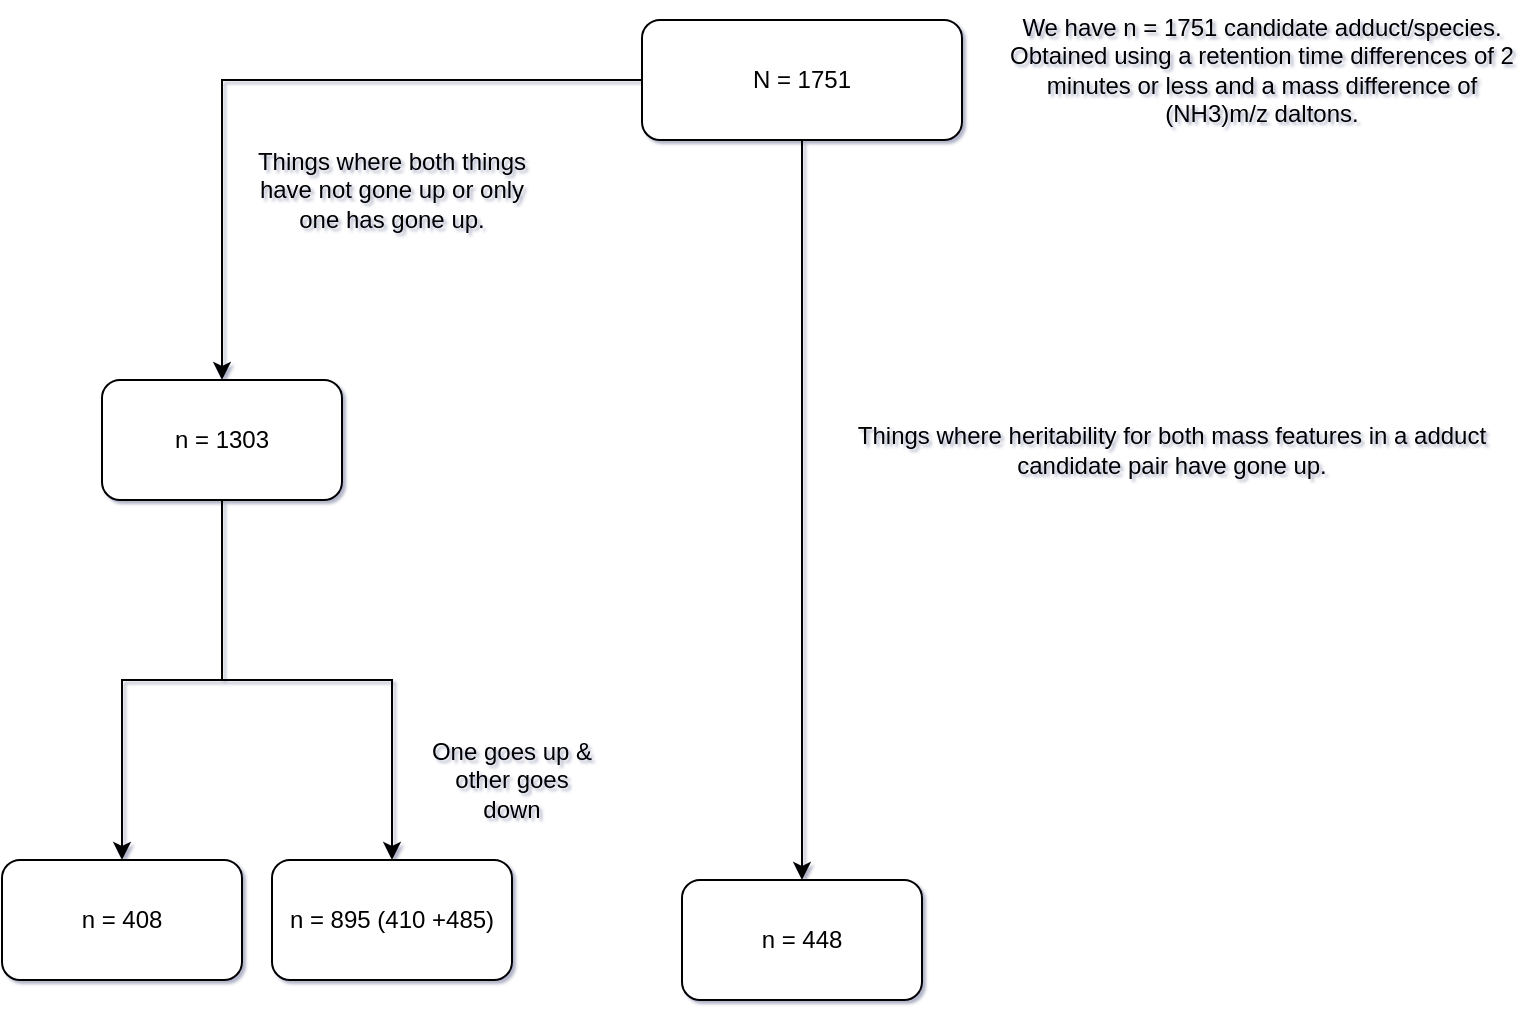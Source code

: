 <mxfile version="21.7.2" type="gitlab">
  <diagram name="Page-1" id="zJhxCGBS8uIceYkO7BP5">
    <mxGraphModel dx="1434" dy="790" grid="0" gridSize="10" guides="1" tooltips="1" connect="1" arrows="1" fold="1" page="1" pageScale="1" pageWidth="850" pageHeight="1100" background="#ffffff" math="0" shadow="1">
      <root>
        <mxCell id="0" />
        <mxCell id="1" parent="0" />
        <mxCell id="gorPxbY95Fz5t8Rw8rJE-64" value="" style="edgeStyle=orthogonalEdgeStyle;rounded=0;orthogonalLoop=1;jettySize=auto;html=1;" edge="1" parent="1" source="gorPxbY95Fz5t8Rw8rJE-61" target="gorPxbY95Fz5t8Rw8rJE-63">
          <mxGeometry relative="1" as="geometry" />
        </mxCell>
        <mxCell id="gorPxbY95Fz5t8Rw8rJE-66" value="" style="edgeStyle=orthogonalEdgeStyle;rounded=0;orthogonalLoop=1;jettySize=auto;html=1;" edge="1" parent="1" source="gorPxbY95Fz5t8Rw8rJE-61" target="gorPxbY95Fz5t8Rw8rJE-65">
          <mxGeometry relative="1" as="geometry" />
        </mxCell>
        <mxCell id="gorPxbY95Fz5t8Rw8rJE-61" value="N = 1751" style="rounded=1;whiteSpace=wrap;html=1;" vertex="1" parent="1">
          <mxGeometry x="330" y="20" width="160" height="60" as="geometry" />
        </mxCell>
        <mxCell id="gorPxbY95Fz5t8Rw8rJE-62" value="We have n = 1751 candidate adduct/species. Obtained using a retention time differences of 2 minutes or less and a mass difference of (NH3)m/z daltons." style="text;html=1;strokeColor=none;fillColor=none;align=center;verticalAlign=middle;whiteSpace=wrap;rounded=0;" vertex="1" parent="1">
          <mxGeometry x="510" y="10" width="260" height="70" as="geometry" />
        </mxCell>
        <mxCell id="gorPxbY95Fz5t8Rw8rJE-63" value="n = 448" style="whiteSpace=wrap;html=1;rounded=1;" vertex="1" parent="1">
          <mxGeometry x="350" y="450" width="120" height="60" as="geometry" />
        </mxCell>
        <mxCell id="gorPxbY95Fz5t8Rw8rJE-70" value="" style="edgeStyle=orthogonalEdgeStyle;rounded=0;orthogonalLoop=1;jettySize=auto;html=1;" edge="1" parent="1" source="gorPxbY95Fz5t8Rw8rJE-65" target="gorPxbY95Fz5t8Rw8rJE-69">
          <mxGeometry relative="1" as="geometry" />
        </mxCell>
        <mxCell id="gorPxbY95Fz5t8Rw8rJE-72" value="" style="edgeStyle=orthogonalEdgeStyle;rounded=0;orthogonalLoop=1;jettySize=auto;html=1;" edge="1" parent="1" source="gorPxbY95Fz5t8Rw8rJE-65" target="gorPxbY95Fz5t8Rw8rJE-71">
          <mxGeometry relative="1" as="geometry" />
        </mxCell>
        <mxCell id="gorPxbY95Fz5t8Rw8rJE-65" value="n = 1303" style="whiteSpace=wrap;html=1;rounded=1;" vertex="1" parent="1">
          <mxGeometry x="60" y="200" width="120" height="60" as="geometry" />
        </mxCell>
        <mxCell id="gorPxbY95Fz5t8Rw8rJE-67" value="Things where heritability for both mass features in a adduct candidate pair have gone up." style="text;html=1;strokeColor=none;fillColor=none;align=center;verticalAlign=middle;whiteSpace=wrap;rounded=0;" vertex="1" parent="1">
          <mxGeometry x="425" y="210" width="340" height="50" as="geometry" />
        </mxCell>
        <mxCell id="gorPxbY95Fz5t8Rw8rJE-68" value="Things where both things have not gone up or only one has gone up." style="text;html=1;strokeColor=none;fillColor=none;align=center;verticalAlign=middle;whiteSpace=wrap;rounded=0;" vertex="1" parent="1">
          <mxGeometry x="130" y="70" width="150" height="70" as="geometry" />
        </mxCell>
        <mxCell id="gorPxbY95Fz5t8Rw8rJE-69" value="n = 895 (410 +485)" style="whiteSpace=wrap;html=1;rounded=1;" vertex="1" parent="1">
          <mxGeometry x="145" y="440" width="120" height="60" as="geometry" />
        </mxCell>
        <mxCell id="gorPxbY95Fz5t8Rw8rJE-71" value="n = 408" style="whiteSpace=wrap;html=1;rounded=1;" vertex="1" parent="1">
          <mxGeometry x="10" y="440" width="120" height="60" as="geometry" />
        </mxCell>
        <mxCell id="gorPxbY95Fz5t8Rw8rJE-74" value="One goes up &amp;amp; other goes down" style="text;html=1;strokeColor=none;fillColor=none;align=center;verticalAlign=middle;whiteSpace=wrap;rounded=0;" vertex="1" parent="1">
          <mxGeometry x="220" y="370" width="90" height="60" as="geometry" />
        </mxCell>
      </root>
    </mxGraphModel>
  </diagram>
</mxfile>

